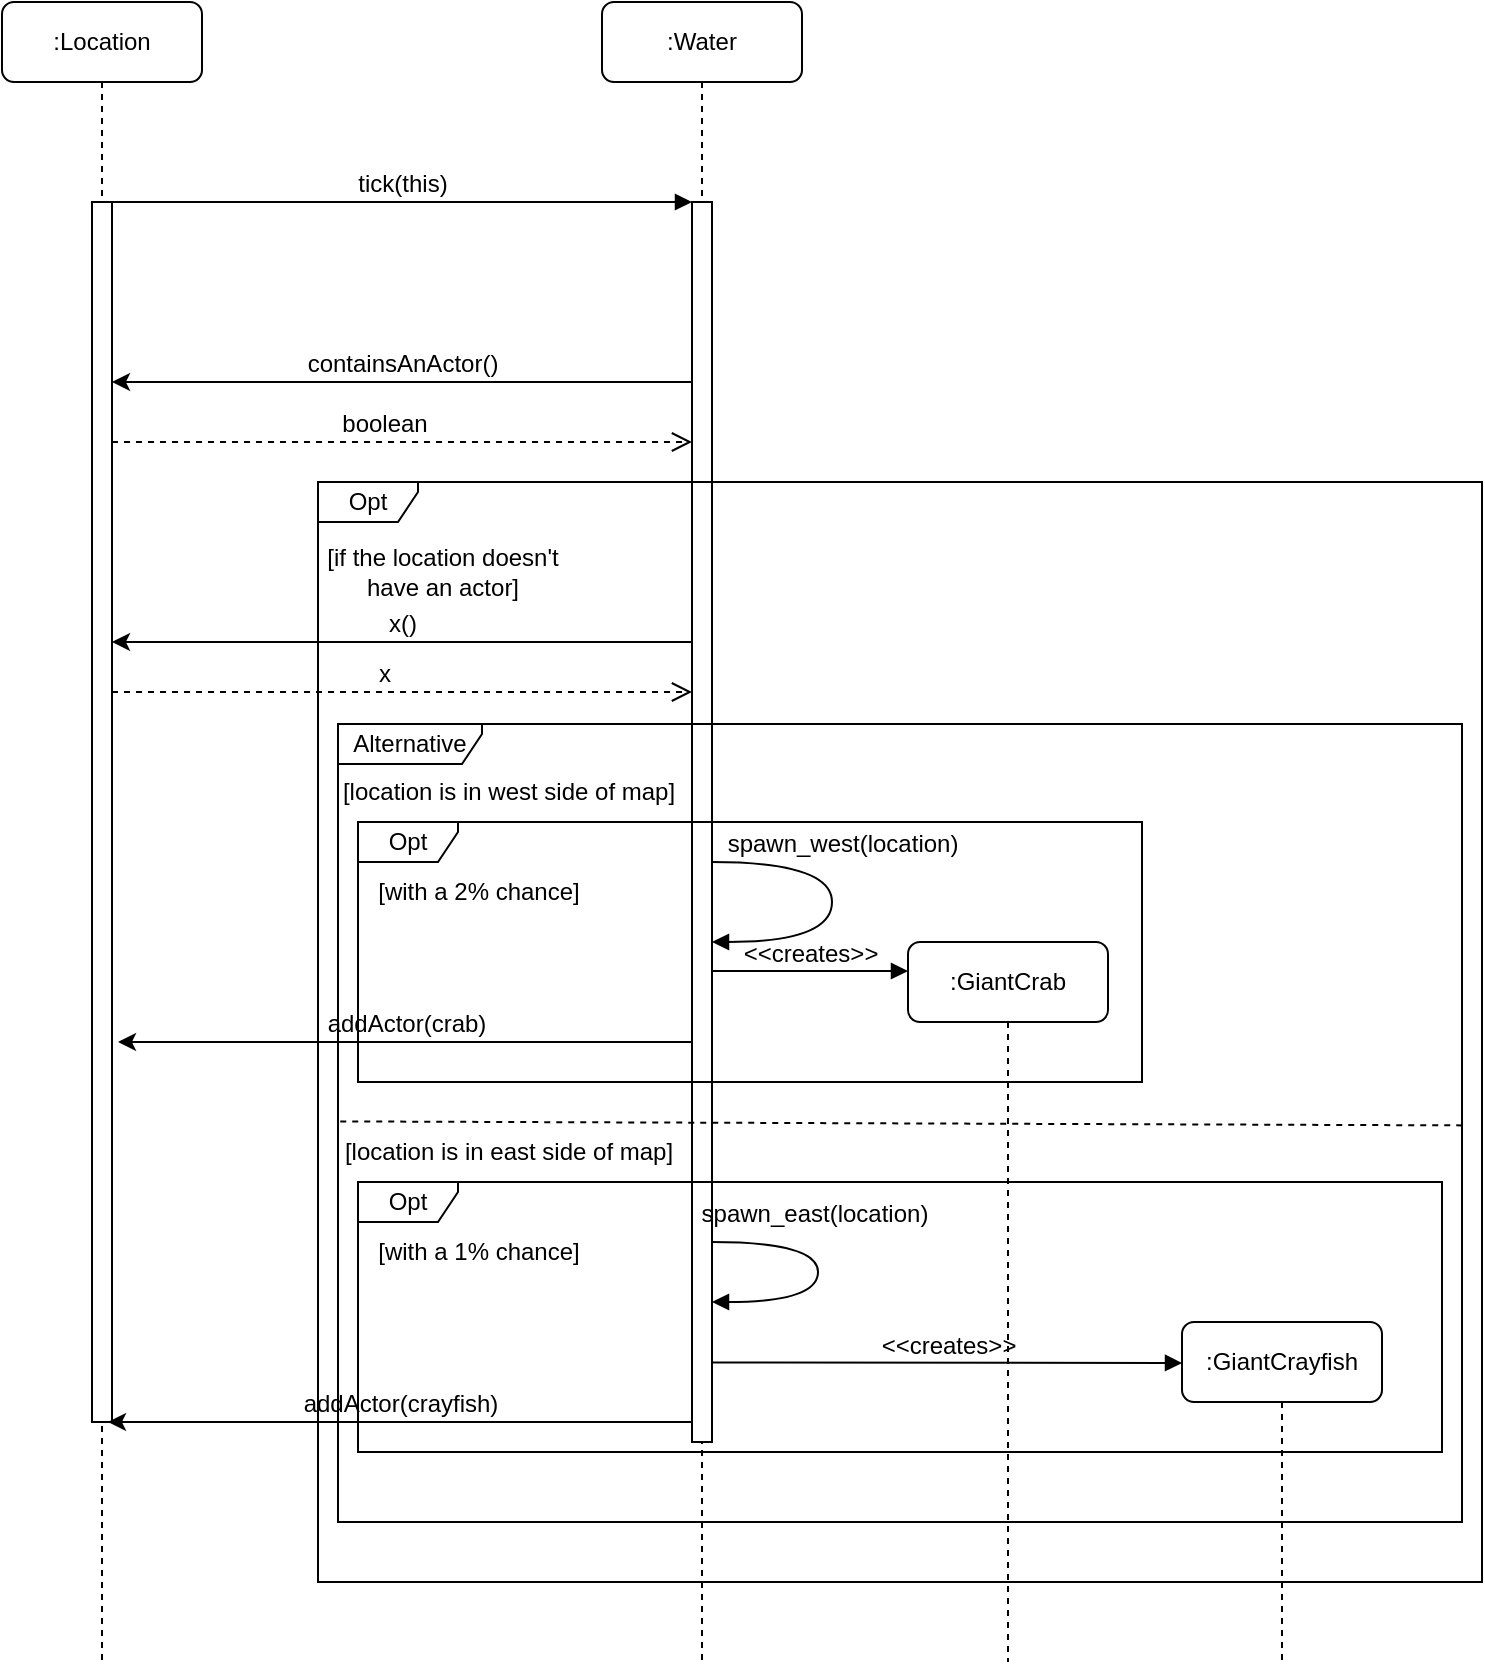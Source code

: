 <mxfile version="21.2.1" type="device">
  <diagram name="Page-1" id="13e1069c-82ec-6db2-03f1-153e76fe0fe0">
    <mxGraphModel dx="1264" dy="787" grid="1" gridSize="10" guides="1" tooltips="1" connect="1" arrows="1" fold="1" page="1" pageScale="1" pageWidth="1100" pageHeight="850" background="none" math="0" shadow="0">
      <root>
        <mxCell id="0" />
        <mxCell id="1" parent="0" />
        <mxCell id="7baba1c4bc27f4b0-2" value=":Water" style="shape=umlLifeline;perimeter=lifelinePerimeter;whiteSpace=wrap;html=1;container=0;collapsible=0;recursiveResize=0;outlineConnect=0;rounded=1;shadow=0;comic=0;labelBackgroundColor=none;strokeWidth=1;fontFamily=Helvetica;fontSize=12;align=center;size=40;movable=1;resizable=1;rotatable=1;deletable=1;editable=1;locked=0;connectable=1;" parent="1" vertex="1">
          <mxGeometry x="400" y="80" width="100" height="830" as="geometry" />
        </mxCell>
        <mxCell id="7baba1c4bc27f4b0-3" value=":GiantCrab" style="shape=umlLifeline;perimeter=lifelinePerimeter;whiteSpace=wrap;html=1;container=1;collapsible=0;recursiveResize=0;outlineConnect=0;rounded=1;shadow=0;comic=0;labelBackgroundColor=none;strokeWidth=1;fontFamily=Helvetica;fontSize=12;align=center;" parent="1" vertex="1">
          <mxGeometry x="553" y="550" width="100" height="360" as="geometry" />
        </mxCell>
        <mxCell id="7baba1c4bc27f4b0-8" value=":Location" style="shape=umlLifeline;perimeter=lifelinePerimeter;whiteSpace=wrap;html=1;container=1;collapsible=0;recursiveResize=0;outlineConnect=0;rounded=1;shadow=0;comic=0;labelBackgroundColor=none;strokeWidth=1;fontFamily=Helvetica;fontSize=12;align=center;" parent="1" vertex="1">
          <mxGeometry x="100" y="80" width="100" height="830" as="geometry" />
        </mxCell>
        <mxCell id="7baba1c4bc27f4b0-9" value="" style="html=1;points=[];perimeter=orthogonalPerimeter;rounded=0;shadow=0;comic=0;labelBackgroundColor=none;strokeWidth=1;fontFamily=Helvetica;fontSize=12;align=center;" parent="7baba1c4bc27f4b0-8" vertex="1">
          <mxGeometry x="45" y="100" width="10" height="610" as="geometry" />
        </mxCell>
        <mxCell id="7baba1c4bc27f4b0-11" value="tick(this)" style="html=1;verticalAlign=bottom;endArrow=block;entryX=0;entryY=0;labelBackgroundColor=none;fontFamily=Helvetica;fontSize=12;edgeStyle=elbowEdgeStyle;elbow=vertical;" parent="1" source="7baba1c4bc27f4b0-9" target="7baba1c4bc27f4b0-10" edge="1">
          <mxGeometry relative="1" as="geometry">
            <mxPoint x="220" y="190" as="sourcePoint" />
            <mxPoint as="offset" />
          </mxGeometry>
        </mxCell>
        <mxCell id="DH6IuwQM_21PFYgnU8KK-26" value=":GiantCrayfish" style="shape=umlLifeline;perimeter=lifelinePerimeter;whiteSpace=wrap;html=1;container=1;collapsible=0;recursiveResize=0;outlineConnect=0;rounded=1;shadow=0;comic=0;labelBackgroundColor=none;strokeWidth=1;fontFamily=Helvetica;fontSize=12;align=center;" parent="1" vertex="1">
          <mxGeometry x="690" y="740" width="100" height="170" as="geometry" />
        </mxCell>
        <mxCell id="zdNvGmMRSBU-zcqmcYvB-2" value="containsAnActor()" style="html=1;verticalAlign=bottom;endArrow=none;labelBackgroundColor=none;fontFamily=Helvetica;fontSize=12;edgeStyle=elbowEdgeStyle;elbow=vertical;startArrow=classic;startFill=1;endFill=0;" edge="1" parent="1" source="7baba1c4bc27f4b0-9" target="7baba1c4bc27f4b0-10">
          <mxGeometry relative="1" as="geometry">
            <mxPoint x="160" y="190" as="sourcePoint" />
            <mxPoint as="offset" />
            <mxPoint x="455" y="190" as="targetPoint" />
            <Array as="points">
              <mxPoint x="350" y="270" />
            </Array>
          </mxGeometry>
        </mxCell>
        <mxCell id="7baba1c4bc27f4b0-10" value="" style="html=1;points=[];perimeter=orthogonalPerimeter;rounded=0;shadow=0;comic=0;labelBackgroundColor=none;strokeWidth=1;fontFamily=Helvetica;fontSize=12;align=center;" parent="1" vertex="1">
          <mxGeometry x="445" y="180" width="10" height="620" as="geometry" />
        </mxCell>
        <mxCell id="DH6IuwQM_21PFYgnU8KK-13" value="Opt" style="shape=umlFrame;whiteSpace=wrap;html=1;pointerEvents=0;width=50;height=20;fontFamily=Helvetica;movable=1;resizable=1;rotatable=1;deletable=1;editable=1;locked=0;connectable=1;" parent="1" vertex="1">
          <mxGeometry x="258" y="320" width="582" height="550" as="geometry" />
        </mxCell>
        <mxCell id="DH6IuwQM_21PFYgnU8KK-14" value="&lt;div&gt;[if the location doesn&#39;t &lt;br&gt;&lt;/div&gt;&lt;div&gt;have an actor]&lt;br&gt;&lt;/div&gt;" style="text;html=1;align=center;verticalAlign=middle;resizable=0;points=[];autosize=1;strokeColor=none;fillColor=none;fontFamily=Helvetica;" parent="1" vertex="1">
          <mxGeometry x="250" y="345" width="140" height="40" as="geometry" />
        </mxCell>
        <mxCell id="zdNvGmMRSBU-zcqmcYvB-9" value="boolean" style="html=1;verticalAlign=bottom;endArrow=open;dashed=1;endSize=8;labelBackgroundColor=none;fontFamily=Helvetica;fontSize=12;edgeStyle=elbowEdgeStyle;elbow=vertical;" edge="1" parent="1" source="7baba1c4bc27f4b0-9" target="7baba1c4bc27f4b0-10">
          <mxGeometry x="-0.061" relative="1" as="geometry">
            <mxPoint x="230" y="320.0" as="targetPoint" />
            <Array as="points">
              <mxPoint x="340" y="300" />
              <mxPoint x="394" y="320.21" />
            </Array>
            <mxPoint x="150" y="300" as="sourcePoint" />
            <mxPoint as="offset" />
          </mxGeometry>
        </mxCell>
        <mxCell id="zdNvGmMRSBU-zcqmcYvB-11" value="x()" style="html=1;verticalAlign=bottom;endArrow=none;labelBackgroundColor=none;fontFamily=Helvetica;fontSize=12;edgeStyle=elbowEdgeStyle;elbow=vertical;startArrow=classic;startFill=1;endFill=0;" edge="1" parent="1" source="7baba1c4bc27f4b0-9" target="7baba1c4bc27f4b0-10">
          <mxGeometry relative="1" as="geometry">
            <mxPoint x="155" y="400" as="sourcePoint" />
            <mxPoint as="offset" />
            <mxPoint x="445" y="400" as="targetPoint" />
            <Array as="points">
              <mxPoint x="350" y="400" />
            </Array>
          </mxGeometry>
        </mxCell>
        <mxCell id="zdNvGmMRSBU-zcqmcYvB-26" value="" style="rounded=0;orthogonalLoop=1;jettySize=auto;html=1;entryX=1;entryY=0.503;entryDx=0;entryDy=0;entryPerimeter=0;exitX=0.002;exitY=0.498;exitDx=0;exitDy=0;exitPerimeter=0;dashed=1;endArrow=none;endFill=0;fontFamily=Helvetica;" edge="1" parent="1" source="zdNvGmMRSBU-zcqmcYvB-12" target="zdNvGmMRSBU-zcqmcYvB-12">
          <mxGeometry relative="1" as="geometry">
            <mxPoint x="268.004" y="641.079" as="sourcePoint" />
            <mxPoint x="829.442" y="640.002" as="targetPoint" />
          </mxGeometry>
        </mxCell>
        <mxCell id="zdNvGmMRSBU-zcqmcYvB-12" value="Alternative" style="shape=umlFrame;whiteSpace=wrap;html=1;pointerEvents=0;width=72;height=20;fontFamily=Helvetica;movable=1;resizable=1;rotatable=1;deletable=1;editable=1;locked=0;connectable=1;" vertex="1" parent="1">
          <mxGeometry x="268" y="441" width="562" height="399" as="geometry" />
        </mxCell>
        <mxCell id="zdNvGmMRSBU-zcqmcYvB-14" value="&lt;div&gt;[location is in west side of map]&lt;br&gt;&lt;/div&gt;" style="text;html=1;align=center;verticalAlign=middle;resizable=0;points=[];autosize=1;strokeColor=none;fillColor=none;fontFamily=Helvetica;" vertex="1" parent="1">
          <mxGeometry x="258" y="460" width="190" height="30" as="geometry" />
        </mxCell>
        <mxCell id="zdNvGmMRSBU-zcqmcYvB-15" value="x" style="html=1;verticalAlign=bottom;endArrow=open;dashed=1;endSize=8;labelBackgroundColor=none;fontFamily=Helvetica;fontSize=12;edgeStyle=elbowEdgeStyle;elbow=vertical;" edge="1" parent="1">
          <mxGeometry x="-0.061" relative="1" as="geometry">
            <mxPoint x="445" y="425" as="targetPoint" />
            <Array as="points">
              <mxPoint x="340" y="425" />
              <mxPoint x="394" y="445.21" />
            </Array>
            <mxPoint x="155" y="425" as="sourcePoint" />
            <mxPoint as="offset" />
          </mxGeometry>
        </mxCell>
        <mxCell id="zdNvGmMRSBU-zcqmcYvB-16" value="Opt" style="shape=umlFrame;whiteSpace=wrap;html=1;pointerEvents=0;width=50;height=20;fontFamily=Helvetica;movable=1;resizable=1;rotatable=1;deletable=1;editable=1;locked=0;connectable=1;" vertex="1" parent="1">
          <mxGeometry x="278" y="490" width="392" height="130" as="geometry" />
        </mxCell>
        <mxCell id="zdNvGmMRSBU-zcqmcYvB-17" value="[with a 2% chance]" style="text;html=1;align=center;verticalAlign=middle;resizable=0;points=[];autosize=1;strokeColor=none;fillColor=none;fontFamily=Helvetica;" vertex="1" parent="1">
          <mxGeometry x="278" y="510" width="120" height="30" as="geometry" />
        </mxCell>
        <mxCell id="zdNvGmMRSBU-zcqmcYvB-18" value="&amp;lt;&amp;lt;creates&amp;gt;&amp;gt;" style="html=1;verticalAlign=bottom;endArrow=block;labelBackgroundColor=none;fontFamily=Helvetica;fontSize=12;rounded=0;edgeStyle=elbowEdgeStyle;elbow=vertical;entryX=0;entryY=0.04;entryDx=0;entryDy=0;entryPerimeter=0;" edge="1" parent="1" source="7baba1c4bc27f4b0-10" target="7baba1c4bc27f4b0-3">
          <mxGeometry relative="1" as="geometry">
            <mxPoint x="450" y="570" as="sourcePoint" />
            <mxPoint x="623" y="584" as="targetPoint" />
            <mxPoint as="offset" />
          </mxGeometry>
        </mxCell>
        <mxCell id="zdNvGmMRSBU-zcqmcYvB-19" value="addActor(crab)" style="html=1;verticalAlign=bottom;endArrow=none;labelBackgroundColor=none;fontFamily=Helvetica;fontSize=12;edgeStyle=elbowEdgeStyle;elbow=vertical;startArrow=classic;startFill=1;endFill=0;" edge="1" parent="1" target="7baba1c4bc27f4b0-10">
          <mxGeometry relative="1" as="geometry">
            <mxPoint x="158" y="600" as="sourcePoint" />
            <mxPoint as="offset" />
            <mxPoint x="448" y="600" as="targetPoint" />
            <Array as="points">
              <mxPoint x="373" y="600" />
              <mxPoint x="373" y="610" />
            </Array>
          </mxGeometry>
        </mxCell>
        <mxCell id="zdNvGmMRSBU-zcqmcYvB-20" value="&lt;div&gt;[location is in east side of map]&lt;br&gt;&lt;/div&gt;" style="text;html=1;align=center;verticalAlign=middle;resizable=0;points=[];autosize=1;strokeColor=none;fillColor=none;fontFamily=Helvetica;" vertex="1" parent="1">
          <mxGeometry x="258" y="640" width="190" height="30" as="geometry" />
        </mxCell>
        <mxCell id="zdNvGmMRSBU-zcqmcYvB-22" value="Opt" style="shape=umlFrame;whiteSpace=wrap;html=1;pointerEvents=0;width=50;height=20;fontFamily=Helvetica;movable=1;resizable=1;rotatable=1;deletable=1;editable=1;locked=0;connectable=1;" vertex="1" parent="1">
          <mxGeometry x="278" y="670" width="542" height="135" as="geometry" />
        </mxCell>
        <mxCell id="zdNvGmMRSBU-zcqmcYvB-23" value="[with a 1% chance]" style="text;html=1;align=center;verticalAlign=middle;resizable=0;points=[];autosize=1;strokeColor=none;fillColor=none;fontFamily=Helvetica;" vertex="1" parent="1">
          <mxGeometry x="278" y="690" width="120" height="30" as="geometry" />
        </mxCell>
        <mxCell id="zdNvGmMRSBU-zcqmcYvB-27" value="&amp;lt;&amp;lt;creates&amp;gt;&amp;gt;" style="html=1;verticalAlign=bottom;endArrow=block;labelBackgroundColor=none;fontFamily=Helvetica;fontSize=12;rounded=0;edgeStyle=elbowEdgeStyle;elbow=vertical;entryX=0;entryY=0.04;entryDx=0;entryDy=0;entryPerimeter=0;" edge="1" parent="1">
          <mxGeometry relative="1" as="geometry">
            <mxPoint x="455" y="760.25" as="sourcePoint" />
            <mxPoint x="690" y="760.25" as="targetPoint" />
            <mxPoint as="offset" />
          </mxGeometry>
        </mxCell>
        <mxCell id="zdNvGmMRSBU-zcqmcYvB-29" value="addActor(crayfish)" style="html=1;verticalAlign=bottom;endArrow=none;labelBackgroundColor=none;fontFamily=Helvetica;fontSize=12;edgeStyle=elbowEdgeStyle;elbow=vertical;startArrow=classic;startFill=1;endFill=0;" edge="1" parent="1" target="7baba1c4bc27f4b0-10">
          <mxGeometry relative="1" as="geometry">
            <mxPoint x="153" y="790" as="sourcePoint" />
            <mxPoint as="offset" />
            <mxPoint x="448" y="790" as="targetPoint" />
            <Array as="points">
              <mxPoint x="388" y="790" />
              <mxPoint x="388" y="800" />
            </Array>
          </mxGeometry>
        </mxCell>
        <mxCell id="zdNvGmMRSBU-zcqmcYvB-30" value="spawn_west(location)" style="html=1;verticalAlign=bottom;endArrow=block;labelBackgroundColor=none;fontFamily=Helvetica;fontSize=12;elbow=vertical;edgeStyle=orthogonalEdgeStyle;curved=1;" edge="1" parent="1" source="7baba1c4bc27f4b0-10" target="7baba1c4bc27f4b0-10">
          <mxGeometry x="-0.25" y="5" relative="1" as="geometry">
            <mxPoint x="460" y="540" as="sourcePoint" />
            <mxPoint x="465" y="578" as="targetPoint" />
            <Array as="points">
              <mxPoint x="515" y="510" />
              <mxPoint x="515" y="550" />
            </Array>
            <mxPoint as="offset" />
          </mxGeometry>
        </mxCell>
        <mxCell id="zdNvGmMRSBU-zcqmcYvB-31" value="spawn_east(location)" style="html=1;verticalAlign=bottom;endArrow=block;labelBackgroundColor=none;fontFamily=Helvetica;fontSize=12;elbow=vertical;edgeStyle=orthogonalEdgeStyle;curved=1;" edge="1" parent="1" source="7baba1c4bc27f4b0-10" target="7baba1c4bc27f4b0-10">
          <mxGeometry x="-0.25" y="5" relative="1" as="geometry">
            <mxPoint x="450" y="710" as="sourcePoint" />
            <mxPoint x="448" y="750" as="targetPoint" />
            <Array as="points">
              <mxPoint x="508" y="700" />
              <mxPoint x="508" y="730" />
            </Array>
            <mxPoint as="offset" />
          </mxGeometry>
        </mxCell>
      </root>
    </mxGraphModel>
  </diagram>
</mxfile>
